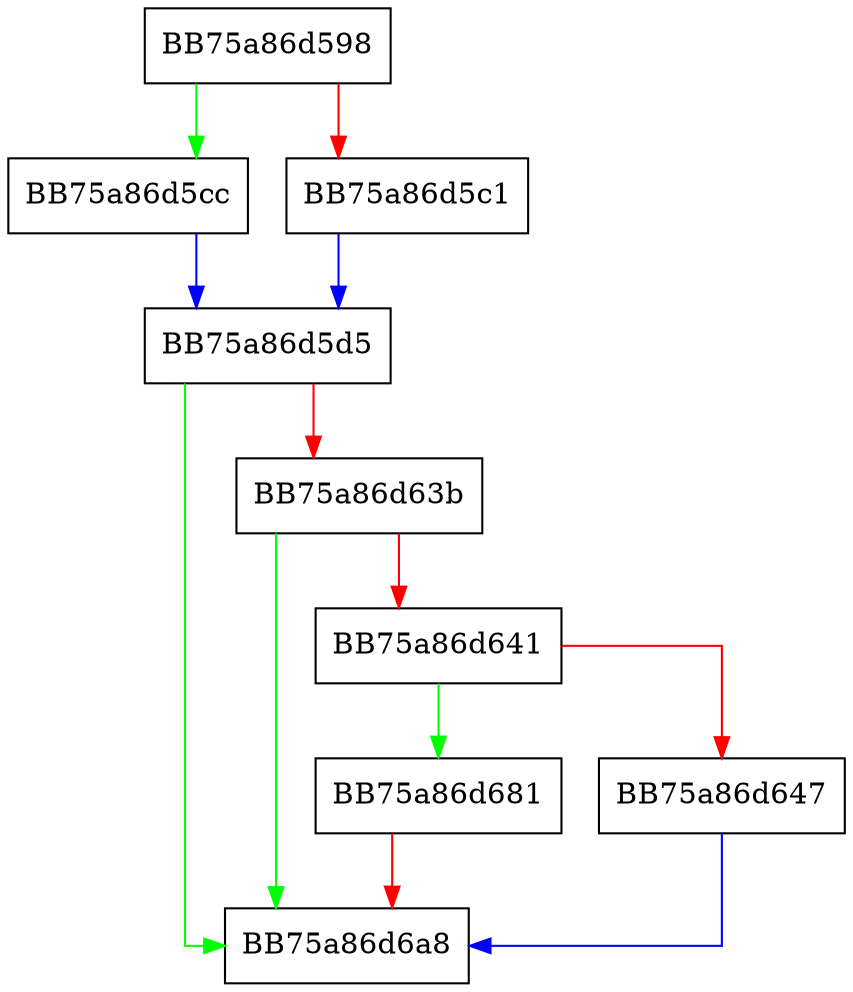digraph AppendAdjustedSystemTime {
  node [shape="box"];
  graph [splines=ortho];
  BB75a86d598 -> BB75a86d5cc [color="green"];
  BB75a86d598 -> BB75a86d5c1 [color="red"];
  BB75a86d5c1 -> BB75a86d5d5 [color="blue"];
  BB75a86d5cc -> BB75a86d5d5 [color="blue"];
  BB75a86d5d5 -> BB75a86d6a8 [color="green"];
  BB75a86d5d5 -> BB75a86d63b [color="red"];
  BB75a86d63b -> BB75a86d6a8 [color="green"];
  BB75a86d63b -> BB75a86d641 [color="red"];
  BB75a86d641 -> BB75a86d681 [color="green"];
  BB75a86d641 -> BB75a86d647 [color="red"];
  BB75a86d647 -> BB75a86d6a8 [color="blue"];
  BB75a86d681 -> BB75a86d6a8 [color="red"];
}
